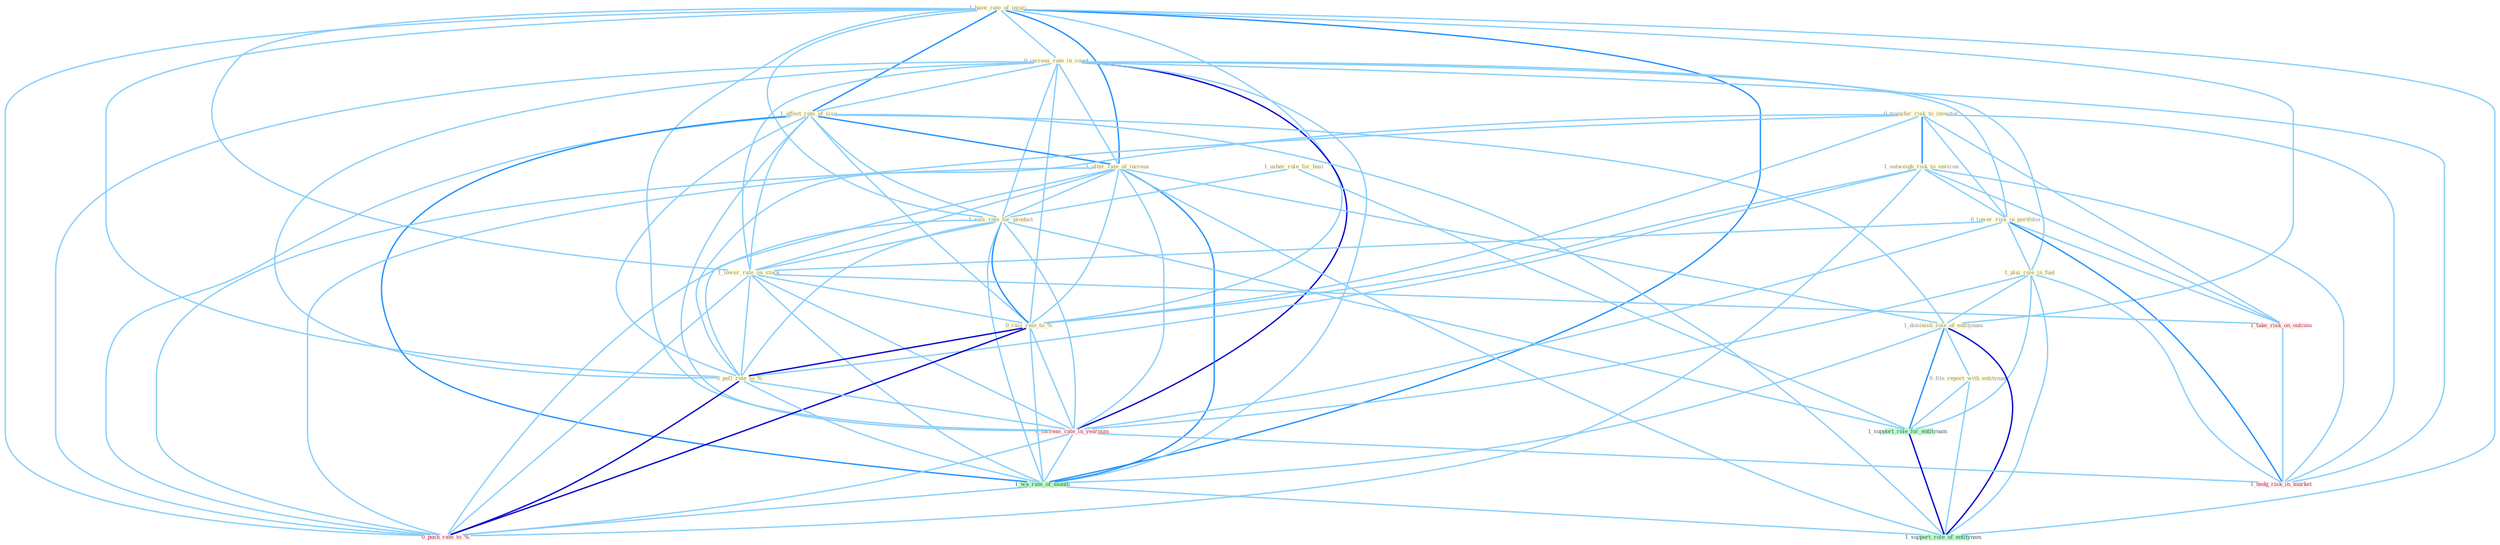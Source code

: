 Graph G{ 
    node
    [shape=polygon,style=filled,width=.5,height=.06,color="#BDFCC9",fixedsize=true,fontsize=4,
    fontcolor="#2f4f4f"];
    {node
    [color="#ffffe0", fontcolor="#8b7d6b"] "1_have_rate_of_injuri " "0_increas_rate_in_coupl " "1_affect_rate_of_issu " "0_transfer_risk_to_investor " "1_alter_rate_of_increas " "1_outweigh_risk_to_environ " "0_lower_risk_in_portfolio " "1_plai_role_in_fuel " "1_usher_rule_for_busi " "1_rais_rate_for_product " "1_lower_rate_on_stock " "1_diminish_role_of_entitynam " "0_file_report_with_entitynam " "0_rais_rate_to_% " "0_pull_rate_to_% "}
{node [color="#fff0f5", fontcolor="#b22222"] "0_increas_rate_in_yearnum " "1_take_risk_on_outcom " "0_push_rate_to_% " "1_hedg_risk_in_market "}
edge [color="#B0E2FF"];

	"1_have_rate_of_injuri " -- "0_increas_rate_in_coupl " [w="1", color="#87cefa" ];
	"1_have_rate_of_injuri " -- "1_affect_rate_of_issu " [w="2", color="#1e90ff" , len=0.8];
	"1_have_rate_of_injuri " -- "1_alter_rate_of_increas " [w="2", color="#1e90ff" , len=0.8];
	"1_have_rate_of_injuri " -- "1_rais_rate_for_product " [w="1", color="#87cefa" ];
	"1_have_rate_of_injuri " -- "1_lower_rate_on_stock " [w="1", color="#87cefa" ];
	"1_have_rate_of_injuri " -- "1_diminish_role_of_entitynam " [w="1", color="#87cefa" ];
	"1_have_rate_of_injuri " -- "0_rais_rate_to_% " [w="1", color="#87cefa" ];
	"1_have_rate_of_injuri " -- "0_pull_rate_to_% " [w="1", color="#87cefa" ];
	"1_have_rate_of_injuri " -- "0_increas_rate_in_yearnum " [w="1", color="#87cefa" ];
	"1_have_rate_of_injuri " -- "1_wa_rate_of_month " [w="2", color="#1e90ff" , len=0.8];
	"1_have_rate_of_injuri " -- "0_push_rate_to_% " [w="1", color="#87cefa" ];
	"1_have_rate_of_injuri " -- "1_support_role_of_entitynam " [w="1", color="#87cefa" ];
	"0_increas_rate_in_coupl " -- "1_affect_rate_of_issu " [w="1", color="#87cefa" ];
	"0_increas_rate_in_coupl " -- "1_alter_rate_of_increas " [w="1", color="#87cefa" ];
	"0_increas_rate_in_coupl " -- "0_lower_risk_in_portfolio " [w="1", color="#87cefa" ];
	"0_increas_rate_in_coupl " -- "1_plai_role_in_fuel " [w="1", color="#87cefa" ];
	"0_increas_rate_in_coupl " -- "1_rais_rate_for_product " [w="1", color="#87cefa" ];
	"0_increas_rate_in_coupl " -- "1_lower_rate_on_stock " [w="1", color="#87cefa" ];
	"0_increas_rate_in_coupl " -- "0_rais_rate_to_% " [w="1", color="#87cefa" ];
	"0_increas_rate_in_coupl " -- "0_pull_rate_to_% " [w="1", color="#87cefa" ];
	"0_increas_rate_in_coupl " -- "0_increas_rate_in_yearnum " [w="3", color="#0000cd" , len=0.6];
	"0_increas_rate_in_coupl " -- "1_wa_rate_of_month " [w="1", color="#87cefa" ];
	"0_increas_rate_in_coupl " -- "0_push_rate_to_% " [w="1", color="#87cefa" ];
	"0_increas_rate_in_coupl " -- "1_hedg_risk_in_market " [w="1", color="#87cefa" ];
	"1_affect_rate_of_issu " -- "1_alter_rate_of_increas " [w="2", color="#1e90ff" , len=0.8];
	"1_affect_rate_of_issu " -- "1_rais_rate_for_product " [w="1", color="#87cefa" ];
	"1_affect_rate_of_issu " -- "1_lower_rate_on_stock " [w="1", color="#87cefa" ];
	"1_affect_rate_of_issu " -- "1_diminish_role_of_entitynam " [w="1", color="#87cefa" ];
	"1_affect_rate_of_issu " -- "0_rais_rate_to_% " [w="1", color="#87cefa" ];
	"1_affect_rate_of_issu " -- "0_pull_rate_to_% " [w="1", color="#87cefa" ];
	"1_affect_rate_of_issu " -- "0_increas_rate_in_yearnum " [w="1", color="#87cefa" ];
	"1_affect_rate_of_issu " -- "1_wa_rate_of_month " [w="2", color="#1e90ff" , len=0.8];
	"1_affect_rate_of_issu " -- "0_push_rate_to_% " [w="1", color="#87cefa" ];
	"1_affect_rate_of_issu " -- "1_support_role_of_entitynam " [w="1", color="#87cefa" ];
	"0_transfer_risk_to_investor " -- "1_outweigh_risk_to_environ " [w="2", color="#1e90ff" , len=0.8];
	"0_transfer_risk_to_investor " -- "0_lower_risk_in_portfolio " [w="1", color="#87cefa" ];
	"0_transfer_risk_to_investor " -- "0_rais_rate_to_% " [w="1", color="#87cefa" ];
	"0_transfer_risk_to_investor " -- "0_pull_rate_to_% " [w="1", color="#87cefa" ];
	"0_transfer_risk_to_investor " -- "1_take_risk_on_outcom " [w="1", color="#87cefa" ];
	"0_transfer_risk_to_investor " -- "0_push_rate_to_% " [w="1", color="#87cefa" ];
	"0_transfer_risk_to_investor " -- "1_hedg_risk_in_market " [w="1", color="#87cefa" ];
	"1_alter_rate_of_increas " -- "1_rais_rate_for_product " [w="1", color="#87cefa" ];
	"1_alter_rate_of_increas " -- "1_lower_rate_on_stock " [w="1", color="#87cefa" ];
	"1_alter_rate_of_increas " -- "1_diminish_role_of_entitynam " [w="1", color="#87cefa" ];
	"1_alter_rate_of_increas " -- "0_rais_rate_to_% " [w="1", color="#87cefa" ];
	"1_alter_rate_of_increas " -- "0_pull_rate_to_% " [w="1", color="#87cefa" ];
	"1_alter_rate_of_increas " -- "0_increas_rate_in_yearnum " [w="1", color="#87cefa" ];
	"1_alter_rate_of_increas " -- "1_wa_rate_of_month " [w="2", color="#1e90ff" , len=0.8];
	"1_alter_rate_of_increas " -- "0_push_rate_to_% " [w="1", color="#87cefa" ];
	"1_alter_rate_of_increas " -- "1_support_role_of_entitynam " [w="1", color="#87cefa" ];
	"1_outweigh_risk_to_environ " -- "0_lower_risk_in_portfolio " [w="1", color="#87cefa" ];
	"1_outweigh_risk_to_environ " -- "0_rais_rate_to_% " [w="1", color="#87cefa" ];
	"1_outweigh_risk_to_environ " -- "0_pull_rate_to_% " [w="1", color="#87cefa" ];
	"1_outweigh_risk_to_environ " -- "1_take_risk_on_outcom " [w="1", color="#87cefa" ];
	"1_outweigh_risk_to_environ " -- "0_push_rate_to_% " [w="1", color="#87cefa" ];
	"1_outweigh_risk_to_environ " -- "1_hedg_risk_in_market " [w="1", color="#87cefa" ];
	"0_lower_risk_in_portfolio " -- "1_plai_role_in_fuel " [w="1", color="#87cefa" ];
	"0_lower_risk_in_portfolio " -- "1_lower_rate_on_stock " [w="1", color="#87cefa" ];
	"0_lower_risk_in_portfolio " -- "0_increas_rate_in_yearnum " [w="1", color="#87cefa" ];
	"0_lower_risk_in_portfolio " -- "1_take_risk_on_outcom " [w="1", color="#87cefa" ];
	"0_lower_risk_in_portfolio " -- "1_hedg_risk_in_market " [w="2", color="#1e90ff" , len=0.8];
	"1_plai_role_in_fuel " -- "1_diminish_role_of_entitynam " [w="1", color="#87cefa" ];
	"1_plai_role_in_fuel " -- "0_increas_rate_in_yearnum " [w="1", color="#87cefa" ];
	"1_plai_role_in_fuel " -- "1_support_role_for_entitynam " [w="1", color="#87cefa" ];
	"1_plai_role_in_fuel " -- "1_support_role_of_entitynam " [w="1", color="#87cefa" ];
	"1_plai_role_in_fuel " -- "1_hedg_risk_in_market " [w="1", color="#87cefa" ];
	"1_usher_rule_for_busi " -- "1_rais_rate_for_product " [w="1", color="#87cefa" ];
	"1_usher_rule_for_busi " -- "1_support_role_for_entitynam " [w="1", color="#87cefa" ];
	"1_rais_rate_for_product " -- "1_lower_rate_on_stock " [w="1", color="#87cefa" ];
	"1_rais_rate_for_product " -- "0_rais_rate_to_% " [w="2", color="#1e90ff" , len=0.8];
	"1_rais_rate_for_product " -- "0_pull_rate_to_% " [w="1", color="#87cefa" ];
	"1_rais_rate_for_product " -- "0_increas_rate_in_yearnum " [w="1", color="#87cefa" ];
	"1_rais_rate_for_product " -- "1_wa_rate_of_month " [w="1", color="#87cefa" ];
	"1_rais_rate_for_product " -- "1_support_role_for_entitynam " [w="1", color="#87cefa" ];
	"1_rais_rate_for_product " -- "0_push_rate_to_% " [w="1", color="#87cefa" ];
	"1_lower_rate_on_stock " -- "0_rais_rate_to_% " [w="1", color="#87cefa" ];
	"1_lower_rate_on_stock " -- "0_pull_rate_to_% " [w="1", color="#87cefa" ];
	"1_lower_rate_on_stock " -- "0_increas_rate_in_yearnum " [w="1", color="#87cefa" ];
	"1_lower_rate_on_stock " -- "1_wa_rate_of_month " [w="1", color="#87cefa" ];
	"1_lower_rate_on_stock " -- "1_take_risk_on_outcom " [w="1", color="#87cefa" ];
	"1_lower_rate_on_stock " -- "0_push_rate_to_% " [w="1", color="#87cefa" ];
	"1_diminish_role_of_entitynam " -- "0_file_report_with_entitynam " [w="1", color="#87cefa" ];
	"1_diminish_role_of_entitynam " -- "1_wa_rate_of_month " [w="1", color="#87cefa" ];
	"1_diminish_role_of_entitynam " -- "1_support_role_for_entitynam " [w="2", color="#1e90ff" , len=0.8];
	"1_diminish_role_of_entitynam " -- "1_support_role_of_entitynam " [w="3", color="#0000cd" , len=0.6];
	"0_file_report_with_entitynam " -- "1_support_role_for_entitynam " [w="1", color="#87cefa" ];
	"0_file_report_with_entitynam " -- "1_support_role_of_entitynam " [w="1", color="#87cefa" ];
	"0_rais_rate_to_% " -- "0_pull_rate_to_% " [w="3", color="#0000cd" , len=0.6];
	"0_rais_rate_to_% " -- "0_increas_rate_in_yearnum " [w="1", color="#87cefa" ];
	"0_rais_rate_to_% " -- "1_wa_rate_of_month " [w="1", color="#87cefa" ];
	"0_rais_rate_to_% " -- "0_push_rate_to_% " [w="3", color="#0000cd" , len=0.6];
	"0_pull_rate_to_% " -- "0_increas_rate_in_yearnum " [w="1", color="#87cefa" ];
	"0_pull_rate_to_% " -- "1_wa_rate_of_month " [w="1", color="#87cefa" ];
	"0_pull_rate_to_% " -- "0_push_rate_to_% " [w="3", color="#0000cd" , len=0.6];
	"0_increas_rate_in_yearnum " -- "1_wa_rate_of_month " [w="1", color="#87cefa" ];
	"0_increas_rate_in_yearnum " -- "0_push_rate_to_% " [w="1", color="#87cefa" ];
	"0_increas_rate_in_yearnum " -- "1_hedg_risk_in_market " [w="1", color="#87cefa" ];
	"1_wa_rate_of_month " -- "0_push_rate_to_% " [w="1", color="#87cefa" ];
	"1_wa_rate_of_month " -- "1_support_role_of_entitynam " [w="1", color="#87cefa" ];
	"1_support_role_for_entitynam " -- "1_support_role_of_entitynam " [w="3", color="#0000cd" , len=0.6];
	"1_take_risk_on_outcom " -- "1_hedg_risk_in_market " [w="1", color="#87cefa" ];
}